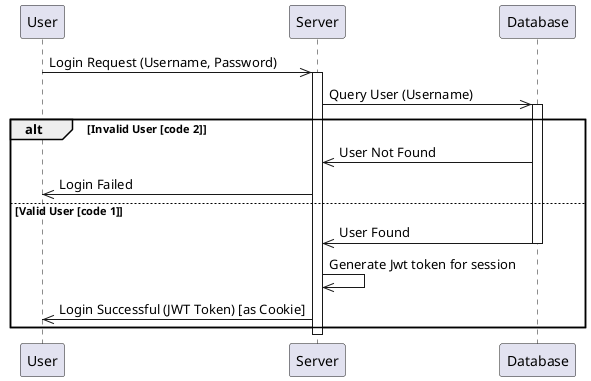 @startuml
participant User
participant Server
participant Database

User->>Server: Login Request (Username, Password)
activate Server
Server->>Database: Query User (Username)
activate Database
alt Invalid User [code 2]
  Database->>Server: User Not Found
  Server->>User: Login Failed
else Valid User [code 1]
  Database->>Server: User Found
  deactivate Database
  Server->>Server: Generate Jwt token for session
  Server->>User: Login Successful (JWT Token) [as Cookie]
end
deactivate Server
@enduml